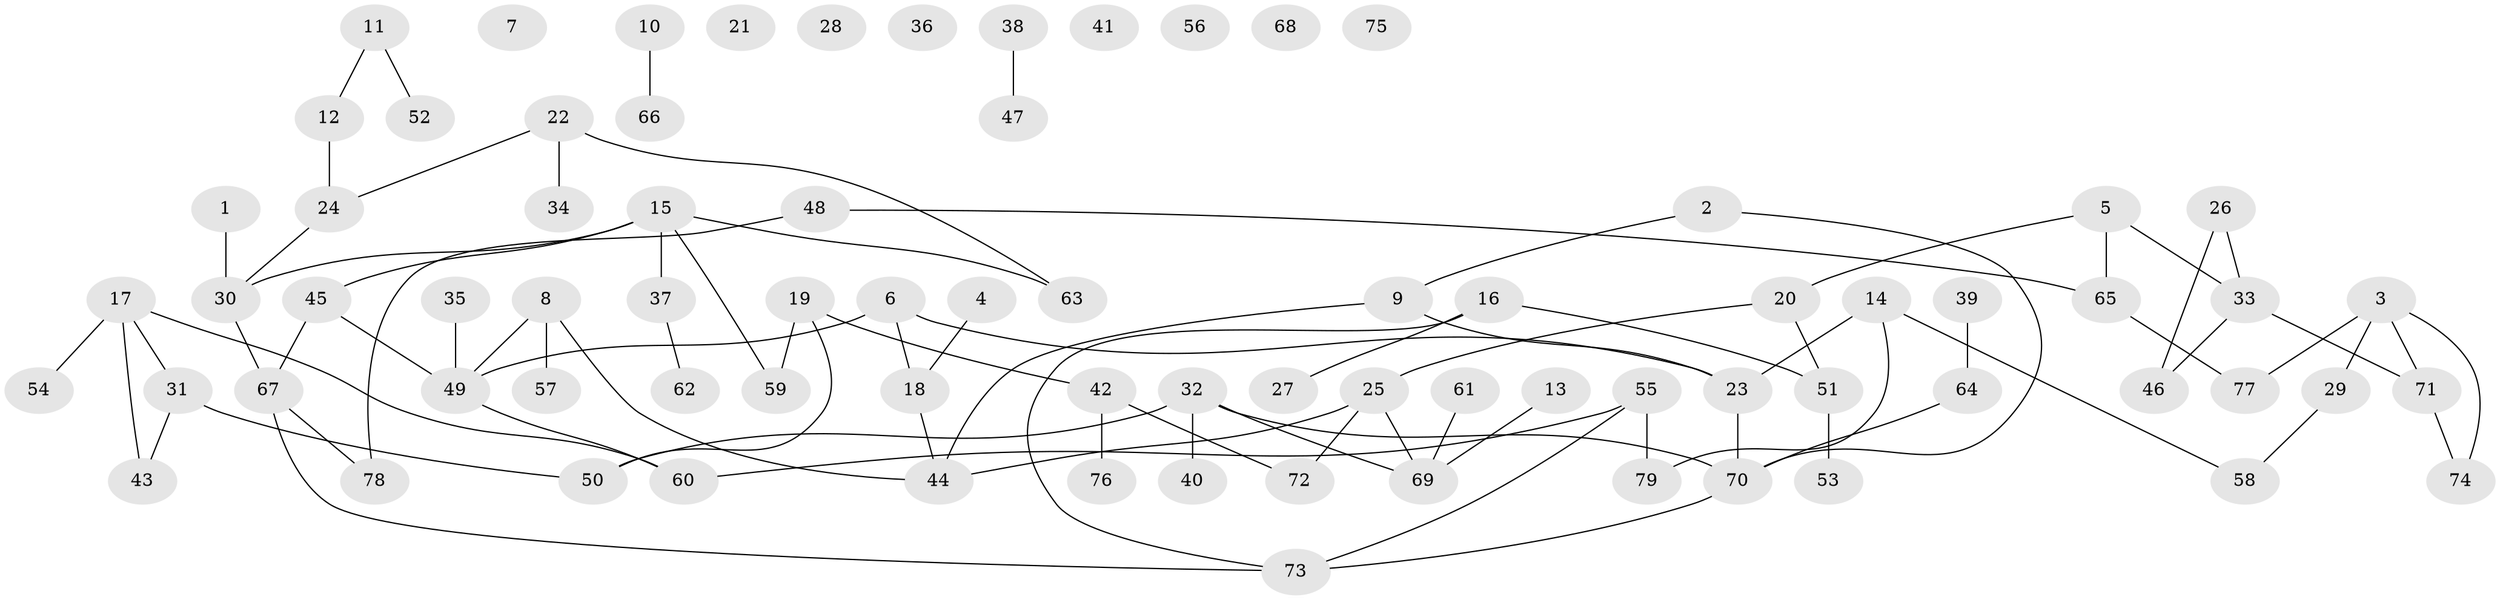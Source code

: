 // Generated by graph-tools (version 1.1) at 2025/39/03/09/25 04:39:25]
// undirected, 79 vertices, 87 edges
graph export_dot {
graph [start="1"]
  node [color=gray90,style=filled];
  1;
  2;
  3;
  4;
  5;
  6;
  7;
  8;
  9;
  10;
  11;
  12;
  13;
  14;
  15;
  16;
  17;
  18;
  19;
  20;
  21;
  22;
  23;
  24;
  25;
  26;
  27;
  28;
  29;
  30;
  31;
  32;
  33;
  34;
  35;
  36;
  37;
  38;
  39;
  40;
  41;
  42;
  43;
  44;
  45;
  46;
  47;
  48;
  49;
  50;
  51;
  52;
  53;
  54;
  55;
  56;
  57;
  58;
  59;
  60;
  61;
  62;
  63;
  64;
  65;
  66;
  67;
  68;
  69;
  70;
  71;
  72;
  73;
  74;
  75;
  76;
  77;
  78;
  79;
  1 -- 30;
  2 -- 9;
  2 -- 70;
  3 -- 29;
  3 -- 71;
  3 -- 74;
  3 -- 77;
  4 -- 18;
  5 -- 20;
  5 -- 33;
  5 -- 65;
  6 -- 18;
  6 -- 23;
  6 -- 49;
  8 -- 44;
  8 -- 49;
  8 -- 57;
  9 -- 23;
  9 -- 44;
  10 -- 66;
  11 -- 12;
  11 -- 52;
  12 -- 24;
  13 -- 69;
  14 -- 23;
  14 -- 58;
  14 -- 79;
  15 -- 30;
  15 -- 37;
  15 -- 45;
  15 -- 59;
  15 -- 63;
  16 -- 27;
  16 -- 51;
  16 -- 73;
  17 -- 31;
  17 -- 43;
  17 -- 54;
  17 -- 60;
  18 -- 44;
  19 -- 42;
  19 -- 50;
  19 -- 59;
  20 -- 25;
  20 -- 51;
  22 -- 24;
  22 -- 34;
  22 -- 63;
  23 -- 70;
  24 -- 30;
  25 -- 44;
  25 -- 69;
  25 -- 72;
  26 -- 33;
  26 -- 46;
  29 -- 58;
  30 -- 67;
  31 -- 43;
  31 -- 50;
  32 -- 40;
  32 -- 50;
  32 -- 69;
  32 -- 70;
  33 -- 46;
  33 -- 71;
  35 -- 49;
  37 -- 62;
  38 -- 47;
  39 -- 64;
  42 -- 72;
  42 -- 76;
  45 -- 49;
  45 -- 67;
  48 -- 65;
  48 -- 78;
  49 -- 60;
  51 -- 53;
  55 -- 60;
  55 -- 73;
  55 -- 79;
  61 -- 69;
  64 -- 70;
  65 -- 77;
  67 -- 73;
  67 -- 78;
  70 -- 73;
  71 -- 74;
}
